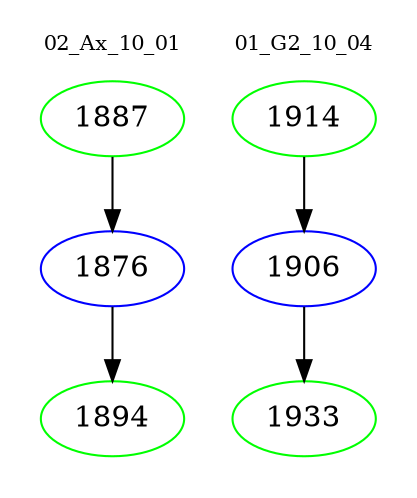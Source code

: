 digraph{
subgraph cluster_0 {
color = white
label = "02_Ax_10_01";
fontsize=10;
T0_1887 [label="1887", color="green"]
T0_1887 -> T0_1876 [color="black"]
T0_1876 [label="1876", color="blue"]
T0_1876 -> T0_1894 [color="black"]
T0_1894 [label="1894", color="green"]
}
subgraph cluster_1 {
color = white
label = "01_G2_10_04";
fontsize=10;
T1_1914 [label="1914", color="green"]
T1_1914 -> T1_1906 [color="black"]
T1_1906 [label="1906", color="blue"]
T1_1906 -> T1_1933 [color="black"]
T1_1933 [label="1933", color="green"]
}
}

